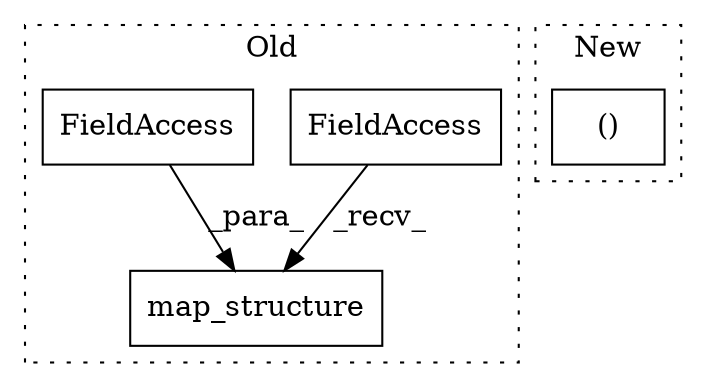digraph G {
subgraph cluster0 {
1 [label="map_structure" a="32" s="1870,1911" l="14,1" shape="box"];
3 [label="FieldAccess" a="22" s="1836" l="33" shape="box"];
4 [label="FieldAccess" a="22" s="1884" l="14" shape="box"];
label = "Old";
style="dotted";
}
subgraph cluster1 {
2 [label="()" a="106" s="3424" l="43" shape="box"];
label = "New";
style="dotted";
}
3 -> 1 [label="_recv_"];
4 -> 1 [label="_para_"];
}